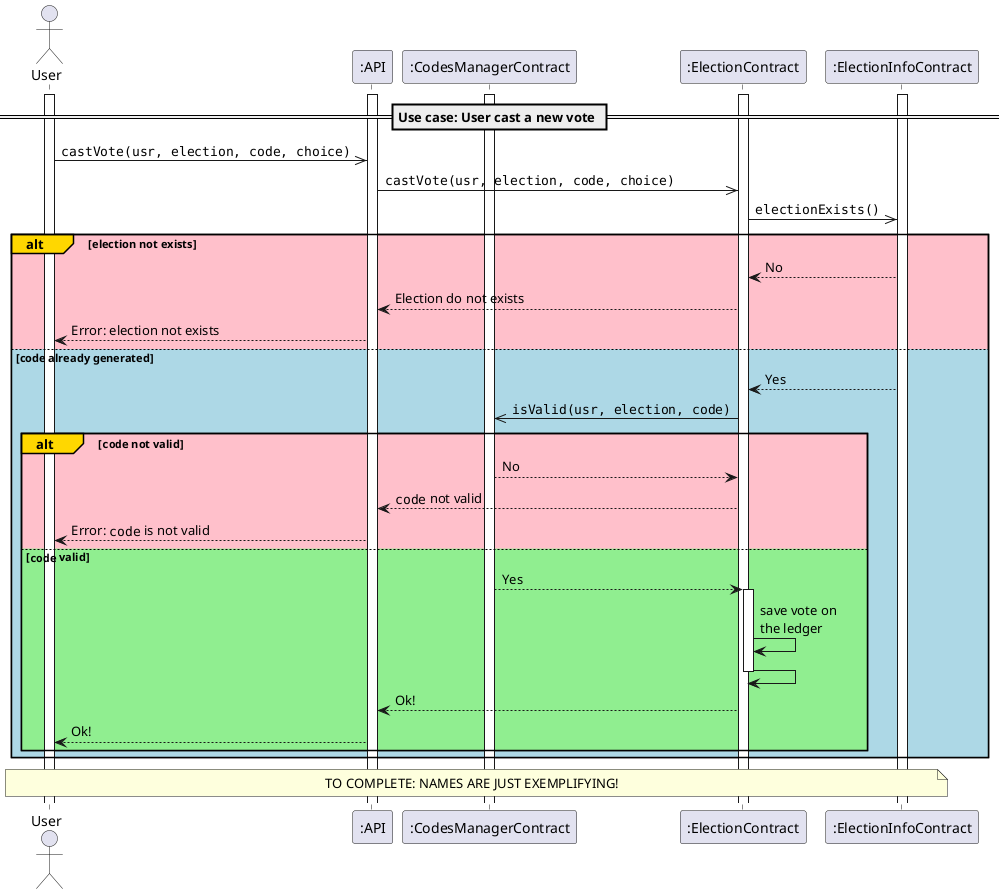@startuml cast-vote-use-case

actor User as C
participant ":API" as API
participant ":CodesManagerContract" as CM
participant ":ElectionContract" as EC
participant ":ElectionInfoContract" as EI

activate C
activate API
activate CM
activate EC
activate EI

== Use case: User cast a new vote ==

C ->> API : ""castVote(usr, election, code, choice)""
API ->> EC : ""castVote(usr, election, code, choice)""
EC ->> EI : ""electionExists()""

alt#Gold #Pink election not exists
    EI --> EC : No
    EC --> API : Election do not exists
    API --> C : Error: election not exists
else #LightBlue code already generated
    EI --> EC : Yes
    EC ->> CM : ""isValid(usr, election, code)""
    alt#Gold #Pink ""code"" not valid
        CM --> EC : No
        EC --> API : ""code"" not valid
        API --> C : Error: ""code"" is not valid
    else #LightGreen ""code"" valid
        CM --> EC : Yes
        activate EC
        EC -> EC : save vote on \nthe ledger
        EC -> EC
        deactivate EC
        EC --> API : Ok!
        API --> C : Ok!
    end
end

note over C, EI
    TO COMPLETE: NAMES ARE JUST EXEMPLIFYING!
end note

@enduml